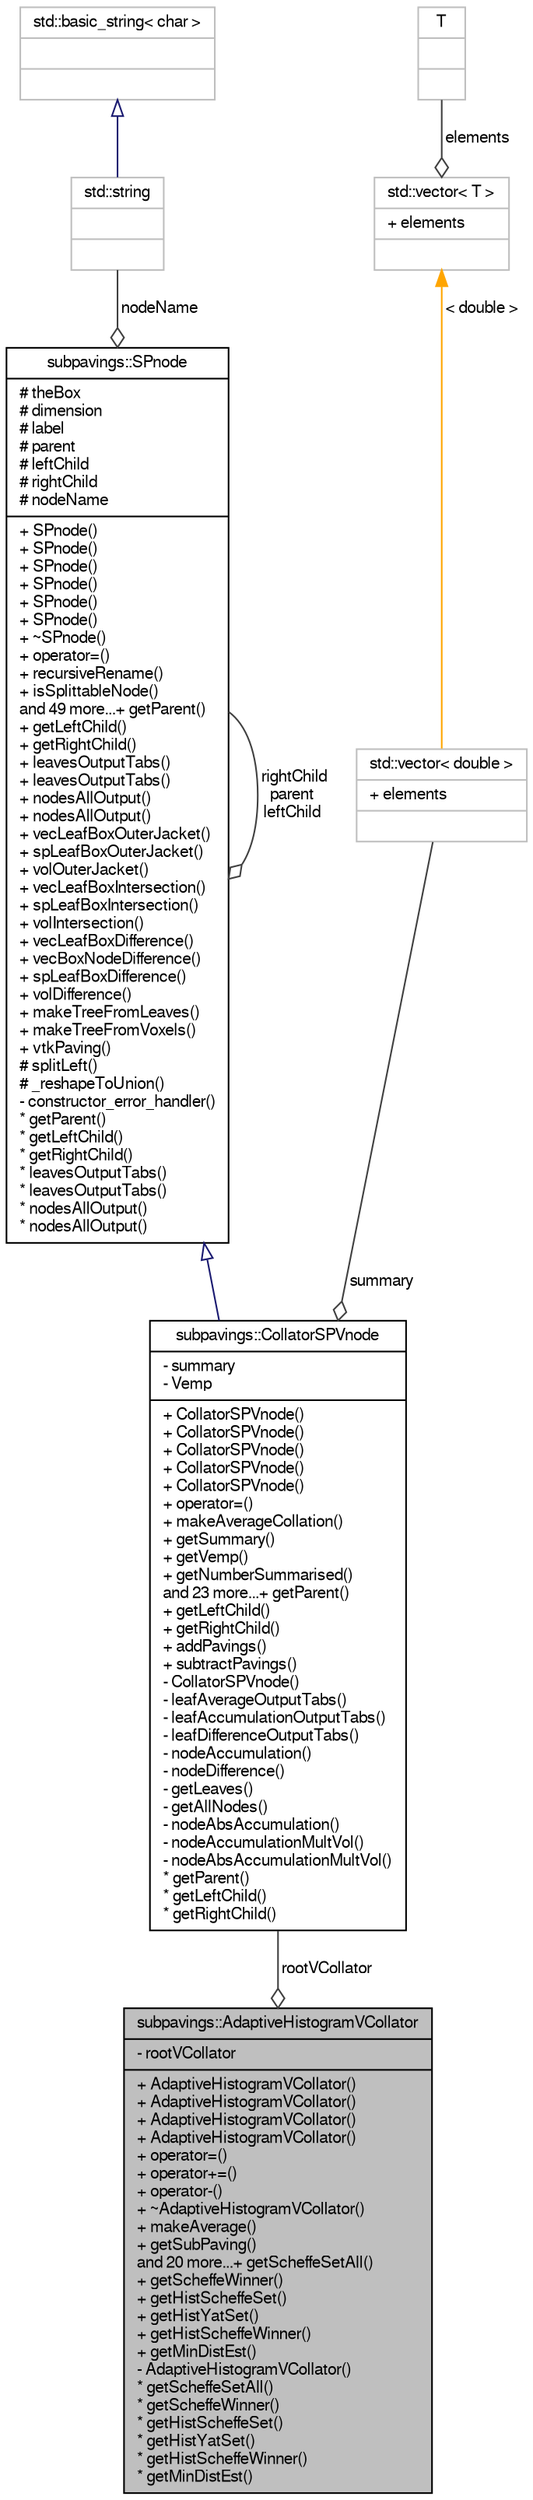 digraph G
{
  edge [fontname="FreeSans",fontsize="10",labelfontname="FreeSans",labelfontsize="10"];
  node [fontname="FreeSans",fontsize="10",shape=record];
  Node1 [label="{subpavings::AdaptiveHistogramVCollator\n|- rootVCollator\l|+ AdaptiveHistogramVCollator()\l+ AdaptiveHistogramVCollator()\l+ AdaptiveHistogramVCollator()\l+ AdaptiveHistogramVCollator()\l+ operator=()\l+ operator+=()\l+ operator-()\l+ ~AdaptiveHistogramVCollator()\l+ makeAverage()\l+ getSubPaving()\land 20 more...+ getScheffeSetAll()\l+ getScheffeWinner()\l+ getHistScheffeSet()\l+ getHistYatSet()\l+ getHistScheffeWinner()\l+ getMinDistEst()\l- AdaptiveHistogramVCollator()\l* getScheffeSetAll()\l* getScheffeWinner()\l* getHistScheffeSet()\l* getHistYatSet()\l* getHistScheffeWinner()\l* getMinDistEst()\l}",height=0.2,width=0.4,color="black", fillcolor="grey75", style="filled" fontcolor="black"];
  Node2 -> Node1 [color="grey25",fontsize="10",style="solid",label=" rootVCollator" ,arrowhead="odiamond",fontname="FreeSans"];
  Node2 [label="{subpavings::CollatorSPVnode\n|- summary\l- Vemp\l|+ CollatorSPVnode()\l+ CollatorSPVnode()\l+ CollatorSPVnode()\l+ CollatorSPVnode()\l+ CollatorSPVnode()\l+ operator=()\l+ makeAverageCollation()\l+ getSummary()\l+ getVemp()\l+ getNumberSummarised()\land 23 more...+ getParent()\l+ getLeftChild()\l+ getRightChild()\l+ addPavings()\l+ subtractPavings()\l- CollatorSPVnode()\l- leafAverageOutputTabs()\l- leafAccumulationOutputTabs()\l- leafDifferenceOutputTabs()\l- nodeAccumulation()\l- nodeDifference()\l- getLeaves()\l- getAllNodes()\l- nodeAbsAccumulation()\l- nodeAccumulationMultVol()\l- nodeAbsAccumulationMultVol()\l* getParent()\l* getLeftChild()\l* getRightChild()\l}",height=0.2,width=0.4,color="black", fillcolor="white", style="filled",URL="$classsubpavings_1_1CollatorSPVnode.shtml",tooltip="A derived class based on SPnode for creating summaries."];
  Node3 -> Node2 [dir="back",color="midnightblue",fontsize="10",style="solid",arrowtail="onormal",fontname="FreeSans"];
  Node3 [label="{subpavings::SPnode\n|# theBox\l# dimension\l# label\l# parent\l# leftChild\l# rightChild\l# nodeName\l|+ SPnode()\l+ SPnode()\l+ SPnode()\l+ SPnode()\l+ SPnode()\l+ SPnode()\l+ ~SPnode()\l+ operator=()\l+ recursiveRename()\l+ isSplittableNode()\land 49 more...+ getParent()\l+ getLeftChild()\l+ getRightChild()\l+ leavesOutputTabs()\l+ leavesOutputTabs()\l+ nodesAllOutput()\l+ nodesAllOutput()\l+ vecLeafBoxOuterJacket()\l+ spLeafBoxOuterJacket()\l+ volOuterJacket()\l+ vecLeafBoxIntersection()\l+ spLeafBoxIntersection()\l+ volIntersection()\l+ vecLeafBoxDifference()\l+ vecBoxNodeDifference()\l+ spLeafBoxDifference()\l+ volDifference()\l+ makeTreeFromLeaves()\l+ makeTreeFromVoxels()\l+ vtkPaving()\l# splitLeft()\l# _reshapeToUnion()\l- constructor_error_handler()\l* getParent()\l* getLeftChild()\l* getRightChild()\l* leavesOutputTabs()\l* leavesOutputTabs()\l* nodesAllOutput()\l* nodesAllOutput()\l}",height=0.2,width=0.4,color="black", fillcolor="white", style="filled",URL="$classsubpavings_1_1SPnode.shtml",tooltip="SPnodes are nodes in the representation of a subpaving as a binary tree."];
  Node3 -> Node3 [color="grey25",fontsize="10",style="solid",label=" rightChild\nparent\nleftChild" ,arrowhead="odiamond",fontname="FreeSans"];
  Node4 -> Node3 [color="grey25",fontsize="10",style="solid",label=" nodeName" ,arrowhead="odiamond",fontname="FreeSans"];
  Node4 [label="{std::string\n||}",height=0.2,width=0.4,color="grey75", fillcolor="white", style="filled",tooltip="STL class."];
  Node5 -> Node4 [dir="back",color="midnightblue",fontsize="10",style="solid",arrowtail="onormal",fontname="FreeSans"];
  Node5 [label="{std::basic_string\< char \>\n||}",height=0.2,width=0.4,color="grey75", fillcolor="white", style="filled",tooltip="STL class."];
  Node6 -> Node2 [color="grey25",fontsize="10",style="solid",label=" summary" ,arrowhead="odiamond",fontname="FreeSans"];
  Node6 [label="{std::vector\< double \>\n|+ elements\l|}",height=0.2,width=0.4,color="grey75", fillcolor="white", style="filled"];
  Node7 -> Node6 [dir="back",color="orange",fontsize="10",style="solid",label=" \< double \>" ,fontname="FreeSans"];
  Node7 [label="{std::vector\< T \>\n|+ elements\l|}",height=0.2,width=0.4,color="grey75", fillcolor="white", style="filled",tooltip="STL class."];
  Node8 -> Node7 [color="grey25",fontsize="10",style="solid",label=" elements" ,arrowhead="odiamond",fontname="FreeSans"];
  Node8 [label="{T\n||}",height=0.2,width=0.4,color="grey75", fillcolor="white", style="filled"];
}

